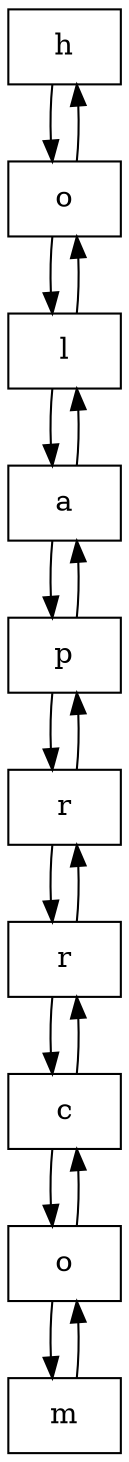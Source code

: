 digraph caracteres{ 
node[shape=record]; 
node0[label=h];
node0->node1;
node1->node0;
node1[label=o];
node1->node2;
node2->node1;
node2[label=l];
node2->node3;
node3->node2;
node3[label=a];
node3->node4;
node4->node3;
node4[label=p];
node4->node5;
node5->node4;
node5[label=r];
node5->node6;
node6->node5;
node6[label=r];
node6->node7;
node7->node6;
node7[label=c];
node7->node8;
node8->node7;
node8[label=o];
node8->node9;
node9->node8;
node9[label=m];
}